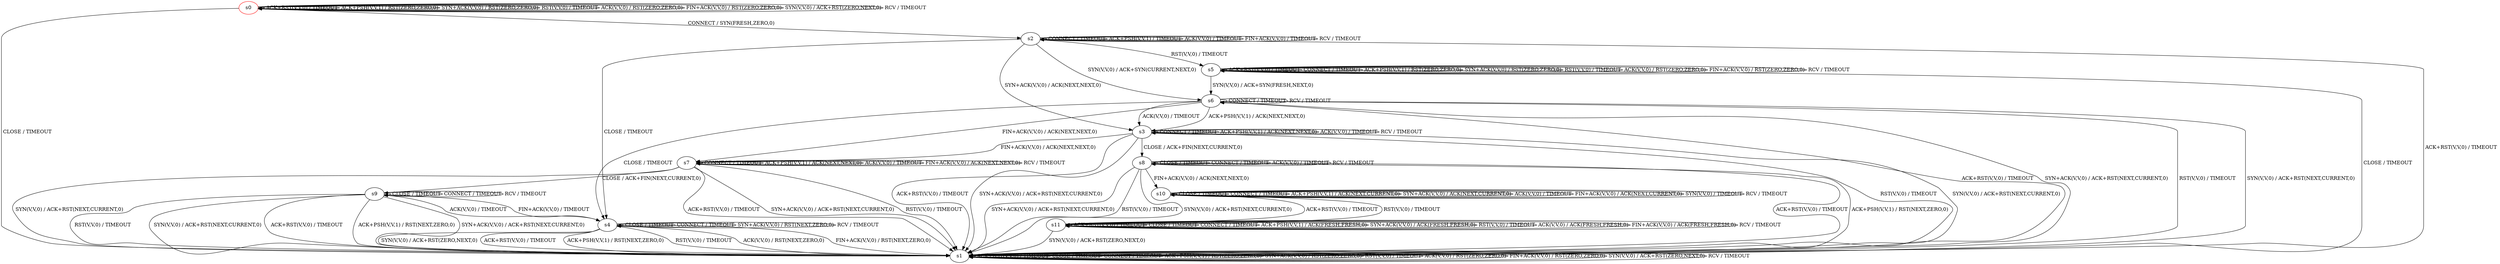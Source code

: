 digraph G {
label=""
s0 [color="red"]
s1
s2
s3
s4
s5
s6
s7
s8
s9
s10
s11
s0 [label="s0"];
s0 -> s0[label=" ACK+RST(V,V,0) / TIMEOUT "]
s0 -> s1[label=" CLOSE / TIMEOUT "]
s0 -> s2[label=" CONNECT / SYN(FRESH,ZERO,0) "]
s0 -> s0[label=" ACK+PSH(V,V,1) / RST(ZERO,ZERO,0) "]
s0 -> s0[label=" SYN+ACK(V,V,0) / RST(ZERO,ZERO,0) "]
s0 -> s0[label=" RST(V,V,0) / TIMEOUT "]
s0 -> s0[label=" ACK(V,V,0) / RST(ZERO,ZERO,0) "]
s0 -> s0[label=" FIN+ACK(V,V,0) / RST(ZERO,ZERO,0) "]
s0 -> s0[label=" SYN(V,V,0) / ACK+RST(ZERO,NEXT,0) "]
s0 -> s0[label=" RCV / TIMEOUT "]
s1 [label="s1"];
s1 -> s1[label=" ACK+RST(V,V,0) / TIMEOUT "]
s1 -> s1[label=" CLOSE / TIMEOUT "]
s1 -> s1[label=" CONNECT / TIMEOUT "]
s1 -> s1[label=" ACK+PSH(V,V,1) / RST(ZERO,ZERO,0) "]
s1 -> s1[label=" SYN+ACK(V,V,0) / RST(ZERO,ZERO,0) "]
s1 -> s1[label=" RST(V,V,0) / TIMEOUT "]
s1 -> s1[label=" ACK(V,V,0) / RST(ZERO,ZERO,0) "]
s1 -> s1[label=" FIN+ACK(V,V,0) / RST(ZERO,ZERO,0) "]
s1 -> s1[label=" SYN(V,V,0) / ACK+RST(ZERO,NEXT,0) "]
s1 -> s1[label=" RCV / TIMEOUT "]
s2 [label="s2"];
s2 -> s1[label=" ACK+RST(V,V,0) / TIMEOUT "]
s2 -> s4[label=" CLOSE / TIMEOUT "]
s2 -> s2[label=" CONNECT / TIMEOUT "]
s2 -> s2[label=" ACK+PSH(V,V,1) / TIMEOUT "]
s2 -> s3[label=" SYN+ACK(V,V,0) / ACK(NEXT,NEXT,0) "]
s2 -> s5[label=" RST(V,V,0) / TIMEOUT "]
s2 -> s2[label=" ACK(V,V,0) / TIMEOUT "]
s2 -> s2[label=" FIN+ACK(V,V,0) / TIMEOUT "]
s2 -> s6[label=" SYN(V,V,0) / ACK+SYN(CURRENT,NEXT,0) "]
s2 -> s2[label=" RCV / TIMEOUT "]
s3 [label="s3"];
s3 -> s1[label=" ACK+RST(V,V,0) / TIMEOUT "]
s3 -> s8[label=" CLOSE / ACK+FIN(NEXT,CURRENT,0) "]
s3 -> s3[label=" CONNECT / TIMEOUT "]
s3 -> s3[label=" ACK+PSH(V,V,1) / ACK(NEXT,NEXT,0) "]
s3 -> s1[label=" SYN+ACK(V,V,0) / ACK+RST(NEXT,CURRENT,0) "]
s3 -> s1[label=" RST(V,V,0) / TIMEOUT "]
s3 -> s3[label=" ACK(V,V,0) / TIMEOUT "]
s3 -> s7[label=" FIN+ACK(V,V,0) / ACK(NEXT,NEXT,0) "]
s3 -> s1[label=" SYN(V,V,0) / ACK+RST(NEXT,CURRENT,0) "]
s3 -> s3[label=" RCV / TIMEOUT "]
s4 [label="s4"];
s4 -> s1[label=" ACK+RST(V,V,0) / TIMEOUT "]
s4 -> s4[label=" CLOSE / TIMEOUT "]
s4 -> s4[label=" CONNECT / TIMEOUT "]
s4 -> s1[label=" ACK+PSH(V,V,1) / RST(NEXT,ZERO,0) "]
s4 -> s4[label=" SYN+ACK(V,V,0) / RST(NEXT,ZERO,0) "]
s4 -> s1[label=" RST(V,V,0) / TIMEOUT "]
s4 -> s1[label=" ACK(V,V,0) / RST(NEXT,ZERO,0) "]
s4 -> s1[label=" FIN+ACK(V,V,0) / RST(NEXT,ZERO,0) "]
s4 -> s1[label=" SYN(V,V,0) / ACK+RST(ZERO,NEXT,0) "]
s4 -> s4[label=" RCV / TIMEOUT "]
s5 [label="s5"];
s5 -> s5[label=" ACK+RST(V,V,0) / TIMEOUT "]
s5 -> s1[label=" CLOSE / TIMEOUT "]
s5 -> s5[label=" CONNECT / TIMEOUT "]
s5 -> s5[label=" ACK+PSH(V,V,1) / RST(ZERO,ZERO,0) "]
s5 -> s5[label=" SYN+ACK(V,V,0) / RST(ZERO,ZERO,0) "]
s5 -> s5[label=" RST(V,V,0) / TIMEOUT "]
s5 -> s5[label=" ACK(V,V,0) / RST(ZERO,ZERO,0) "]
s5 -> s5[label=" FIN+ACK(V,V,0) / RST(ZERO,ZERO,0) "]
s5 -> s6[label=" SYN(V,V,0) / ACK+SYN(FRESH,NEXT,0) "]
s5 -> s5[label=" RCV / TIMEOUT "]
s6 [label="s6"];
s6 -> s1[label=" ACK+RST(V,V,0) / TIMEOUT "]
s6 -> s4[label=" CLOSE / TIMEOUT "]
s6 -> s6[label=" CONNECT / TIMEOUT "]
s6 -> s3[label=" ACK+PSH(V,V,1) / ACK(NEXT,NEXT,0) "]
s6 -> s1[label=" SYN+ACK(V,V,0) / ACK+RST(NEXT,CURRENT,0) "]
s6 -> s1[label=" RST(V,V,0) / TIMEOUT "]
s6 -> s3[label=" ACK(V,V,0) / TIMEOUT "]
s6 -> s7[label=" FIN+ACK(V,V,0) / ACK(NEXT,NEXT,0) "]
s6 -> s1[label=" SYN(V,V,0) / ACK+RST(NEXT,CURRENT,0) "]
s6 -> s6[label=" RCV / TIMEOUT "]
s7 [label="s7"];
s7 -> s1[label=" ACK+RST(V,V,0) / TIMEOUT "]
s7 -> s9[label=" CLOSE / ACK+FIN(NEXT,CURRENT,0) "]
s7 -> s7[label=" CONNECT / TIMEOUT "]
s7 -> s7[label=" ACK+PSH(V,V,1) / ACK(NEXT,NEXT,0) "]
s7 -> s1[label=" SYN+ACK(V,V,0) / ACK+RST(NEXT,CURRENT,0) "]
s7 -> s1[label=" RST(V,V,0) / TIMEOUT "]
s7 -> s7[label=" ACK(V,V,0) / TIMEOUT "]
s7 -> s7[label=" FIN+ACK(V,V,0) / ACK(NEXT,NEXT,0) "]
s7 -> s1[label=" SYN(V,V,0) / ACK+RST(NEXT,CURRENT,0) "]
s7 -> s7[label=" RCV / TIMEOUT "]
s8 [label="s8"];
s8 -> s1[label=" ACK+RST(V,V,0) / TIMEOUT "]
s8 -> s8[label=" CLOSE / TIMEOUT "]
s8 -> s8[label=" CONNECT / TIMEOUT "]
s8 -> s1[label=" ACK+PSH(V,V,1) / RST(NEXT,ZERO,0) "]
s8 -> s1[label=" SYN+ACK(V,V,0) / ACK+RST(NEXT,CURRENT,0) "]
s8 -> s1[label=" RST(V,V,0) / TIMEOUT "]
s8 -> s8[label=" ACK(V,V,0) / TIMEOUT "]
s8 -> s10[label=" FIN+ACK(V,V,0) / ACK(NEXT,NEXT,0) "]
s8 -> s1[label=" SYN(V,V,0) / ACK+RST(NEXT,CURRENT,0) "]
s8 -> s8[label=" RCV / TIMEOUT "]
s9 [label="s9"];
s9 -> s1[label=" ACK+RST(V,V,0) / TIMEOUT "]
s9 -> s9[label=" CLOSE / TIMEOUT "]
s9 -> s9[label=" CONNECT / TIMEOUT "]
s9 -> s1[label=" ACK+PSH(V,V,1) / RST(NEXT,ZERO,0) "]
s9 -> s1[label=" SYN+ACK(V,V,0) / ACK+RST(NEXT,CURRENT,0) "]
s9 -> s1[label=" RST(V,V,0) / TIMEOUT "]
s9 -> s4[label=" ACK(V,V,0) / TIMEOUT "]
s9 -> s4[label=" FIN+ACK(V,V,0) / TIMEOUT "]
s9 -> s1[label=" SYN(V,V,0) / ACK+RST(NEXT,CURRENT,0) "]
s9 -> s9[label=" RCV / TIMEOUT "]
s10 [label="s10"];
s10 -> s11[label=" ACK+RST(V,V,0) / TIMEOUT "]
s10 -> s10[label=" CLOSE / TIMEOUT "]
s10 -> s10[label=" CONNECT / TIMEOUT "]
s10 -> s10[label=" ACK+PSH(V,V,1) / ACK(NEXT,CURRENT,0) "]
s10 -> s10[label=" SYN+ACK(V,V,0) / ACK(NEXT,CURRENT,0) "]
s10 -> s11[label=" RST(V,V,0) / TIMEOUT "]
s10 -> s10[label=" ACK(V,V,0) / TIMEOUT "]
s10 -> s10[label=" FIN+ACK(V,V,0) / ACK(NEXT,CURRENT,0) "]
s10 -> s10[label=" SYN(V,V,0) / TIMEOUT "]
s10 -> s10[label=" RCV / TIMEOUT "]
s11 [label="s11"];
s11 -> s11[label=" ACK+RST(V,V,0) / TIMEOUT "]
s11 -> s11[label=" CLOSE / TIMEOUT "]
s11 -> s11[label=" CONNECT / TIMEOUT "]
s11 -> s11[label=" ACK+PSH(V,V,1) / ACK(FRESH,FRESH,0) "]
s11 -> s11[label=" SYN+ACK(V,V,0) / ACK(FRESH,FRESH,0) "]
s11 -> s11[label=" RST(V,V,0) / TIMEOUT "]
s11 -> s11[label=" ACK(V,V,0) / ACK(FRESH,FRESH,0) "]
s11 -> s11[label=" FIN+ACK(V,V,0) / ACK(FRESH,FRESH,0) "]
s11 -> s1[label=" SYN(V,V,0) / ACK+RST(ZERO,NEXT,0) "]
s11 -> s11[label=" RCV / TIMEOUT "]
}
